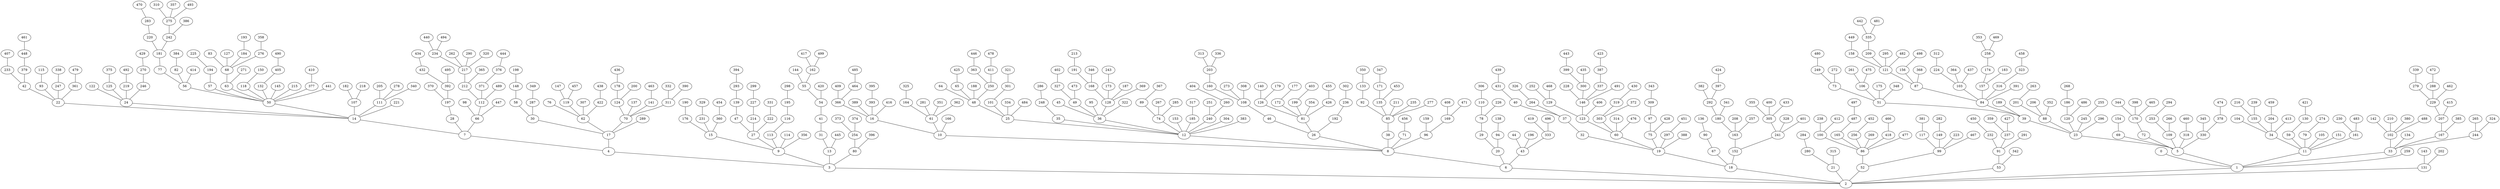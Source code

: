graph DFS_R_grafoDorogovtsev_500  {
0;
1;
2;
3;
4;
7;
14;
22;
42;
233;
407;
379;
448;
461;
93;
115;
247;
338;
361;
479;
24;
122;
125;
375;
219;
492;
246;
270;
429;
50;
56;
77;
181;
220;
283;
470;
242;
275;
310;
357;
493;
386;
82;
384;
414;
57;
194;
225;
63;
68;
83;
127;
184;
193;
276;
358;
271;
118;
150;
132;
405;
490;
145;
215;
377;
410;
441;
107;
182;
218;
111;
205;
278;
340;
221;
28;
197;
370;
392;
432;
434;
495;
66;
98;
112;
212;
217;
234;
440;
494;
262;
290;
320;
365;
371;
376;
444;
489;
447;
17;
30;
58;
148;
198;
287;
349;
62;
76;
119;
147;
457;
307;
422;
438;
70;
124;
178;
436;
200;
137;
141;
463;
311;
332;
390;
289;
9;
15;
176;
190;
231;
329;
360;
454;
27;
47;
139;
293;
394;
214;
227;
299;
222;
331;
113;
116;
195;
298;
114;
356;
13;
31;
41;
54;
55;
144;
162;
417;
499;
420;
445;
80;
254;
373;
374;
396;
6;
8;
10;
16;
366;
409;
464;
485;
389;
393;
395;
416;
61;
164;
325;
281;
351;
362;
166;
12;
25;
48;
64;
65;
425;
188;
250;
363;
446;
411;
478;
101;
301;
321;
334;
484;
35;
248;
286;
36;
45;
49;
327;
402;
473;
95;
128;
168;
191;
213;
346;
173;
243;
187;
369;
322;
74;
89;
367;
267;
285;
153;
185;
317;
240;
251;
260;
404;
304;
383;
26;
46;
108;
160;
203;
313;
336;
273;
308;
81;
126;
140;
179;
172;
177;
199;
403;
354;
426;
455;
192;
236;
302;
38;
85;
92;
133;
350;
135;
171;
347;
453;
211;
235;
277;
71;
456;
96;
159;
169;
408;
471;
20;
29;
78;
110;
306;
226;
94;
138;
43;
44;
196;
333;
419;
496;
18;
19;
32;
37;
40;
431;
439;
264;
326;
60;
123;
129;
252;
468;
146;
228;
300;
399;
443;
435;
337;
387;
423;
491;
406;
303;
319;
430;
372;
314;
476;
75;
97;
309;
343;
428;
297;
451;
388;
67;
90;
136;
152;
163;
180;
292;
382;
397;
424;
341;
208;
257;
241;
305;
355;
400;
433;
328;
401;
21;
280;
284;
315;
52;
86;
100;
238;
412;
165;
487;
497;
256;
452;
269;
418;
466;
477;
99;
117;
381;
149;
282;
223;
467;
53;
91;
232;
450;
237;
359;
427;
291;
342;
131;
143;
202;
5;
23;
39;
51;
73;
249;
480;
272;
106;
261;
475;
175;
348;
84;
87;
121;
158;
449;
209;
335;
442;
481;
295;
482;
156;
498;
368;
103;
224;
312;
364;
437;
157;
174;
258;
353;
469;
183;
316;
323;
458;
391;
189;
88;
201;
263;
206;
352;
120;
186;
268;
486;
245;
255;
296;
69;
154;
72;
170;
344;
398;
465;
109;
253;
294;
266;
318;
460;
330;
345;
378;
474;
11;
34;
104;
155;
216;
239;
204;
459;
413;
59;
130;
421;
79;
274;
105;
151;
161;
230;
483;
33;
102;
142;
210;
380;
488;
134;
167;
207;
229;
279;
339;
288;
472;
462;
415;
385;
244;
265;
324;
259;
0 -- 1;
1 -- 2;
3 -- 2;
4 -- 3;
7 -- 4;
14 -- 7;
22 -- 14;
42 -- 22;
233 -- 42;
407 -- 233;
379 -- 42;
448 -- 379;
461 -- 448;
93 -- 22;
115 -- 93;
247 -- 22;
338 -- 247;
361 -- 22;
479 -- 361;
24 -- 14;
122 -- 24;
125 -- 24;
375 -- 125;
219 -- 24;
492 -- 219;
246 -- 24;
270 -- 246;
429 -- 270;
50 -- 14;
56 -- 50;
77 -- 56;
181 -- 77;
220 -- 181;
283 -- 220;
470 -- 283;
242 -- 181;
275 -- 242;
310 -- 275;
357 -- 275;
493 -- 275;
386 -- 242;
82 -- 56;
384 -- 82;
414 -- 56;
57 -- 50;
194 -- 57;
225 -- 194;
63 -- 50;
68 -- 63;
83 -- 68;
127 -- 68;
184 -- 68;
193 -- 184;
276 -- 68;
358 -- 276;
271 -- 63;
118 -- 50;
150 -- 118;
132 -- 50;
405 -- 132;
490 -- 405;
145 -- 50;
215 -- 50;
377 -- 50;
410 -- 377;
441 -- 50;
107 -- 14;
182 -- 107;
218 -- 107;
111 -- 14;
205 -- 111;
278 -- 111;
340 -- 111;
221 -- 14;
28 -- 7;
197 -- 28;
370 -- 197;
392 -- 197;
432 -- 392;
434 -- 432;
495 -- 392;
66 -- 7;
98 -- 66;
112 -- 66;
212 -- 112;
217 -- 212;
234 -- 217;
440 -- 234;
494 -- 234;
262 -- 217;
290 -- 217;
320 -- 217;
365 -- 212;
371 -- 112;
376 -- 371;
444 -- 376;
489 -- 112;
447 -- 66;
17 -- 4;
30 -- 17;
58 -- 30;
148 -- 58;
198 -- 148;
287 -- 30;
349 -- 287;
62 -- 17;
76 -- 62;
119 -- 62;
147 -- 119;
457 -- 119;
307 -- 62;
422 -- 62;
438 -- 422;
70 -- 17;
124 -- 70;
178 -- 124;
436 -- 178;
200 -- 124;
137 -- 70;
141 -- 70;
463 -- 141;
311 -- 70;
332 -- 311;
390 -- 311;
289 -- 17;
9 -- 3;
15 -- 9;
176 -- 15;
190 -- 176;
231 -- 15;
329 -- 231;
360 -- 15;
454 -- 360;
27 -- 9;
47 -- 27;
139 -- 47;
293 -- 139;
394 -- 293;
214 -- 27;
227 -- 214;
299 -- 227;
222 -- 27;
331 -- 222;
113 -- 9;
116 -- 113;
195 -- 116;
298 -- 195;
114 -- 9;
356 -- 9;
13 -- 3;
31 -- 13;
41 -- 31;
54 -- 41;
55 -- 54;
144 -- 55;
162 -- 55;
417 -- 162;
499 -- 162;
420 -- 54;
445 -- 13;
80 -- 3;
254 -- 80;
373 -- 254;
374 -- 254;
396 -- 80;
6 -- 2;
8 -- 6;
10 -- 8;
16 -- 10;
366 -- 16;
409 -- 366;
464 -- 366;
485 -- 464;
389 -- 16;
393 -- 16;
395 -- 393;
416 -- 16;
61 -- 10;
164 -- 61;
325 -- 164;
281 -- 61;
351 -- 61;
362 -- 61;
166 -- 10;
12 -- 8;
25 -- 12;
48 -- 25;
64 -- 48;
65 -- 48;
425 -- 65;
188 -- 48;
250 -- 48;
363 -- 250;
446 -- 363;
411 -- 250;
478 -- 411;
101 -- 25;
301 -- 101;
321 -- 301;
334 -- 25;
484 -- 25;
35 -- 12;
248 -- 35;
286 -- 248;
36 -- 12;
45 -- 36;
49 -- 36;
327 -- 49;
402 -- 327;
473 -- 49;
95 -- 36;
128 -- 36;
168 -- 128;
191 -- 168;
213 -- 191;
346 -- 168;
173 -- 128;
243 -- 173;
187 -- 128;
369 -- 128;
322 -- 36;
74 -- 12;
89 -- 74;
367 -- 89;
267 -- 74;
285 -- 74;
153 -- 12;
185 -- 12;
317 -- 185;
240 -- 12;
251 -- 240;
260 -- 240;
404 -- 260;
304 -- 12;
383 -- 12;
26 -- 8;
46 -- 26;
108 -- 46;
160 -- 108;
203 -- 160;
313 -- 203;
336 -- 203;
273 -- 108;
308 -- 108;
81 -- 26;
126 -- 81;
140 -- 126;
179 -- 126;
172 -- 81;
177 -- 172;
199 -- 81;
403 -- 199;
354 -- 81;
426 -- 81;
455 -- 426;
192 -- 26;
236 -- 192;
302 -- 236;
38 -- 8;
85 -- 38;
92 -- 85;
133 -- 92;
350 -- 133;
135 -- 85;
171 -- 135;
347 -- 171;
453 -- 135;
211 -- 85;
235 -- 85;
277 -- 85;
71 -- 8;
456 -- 71;
96 -- 8;
159 -- 96;
169 -- 96;
408 -- 169;
471 -- 169;
20 -- 6;
29 -- 20;
78 -- 29;
110 -- 78;
306 -- 110;
226 -- 78;
94 -- 20;
138 -- 94;
43 -- 6;
44 -- 43;
196 -- 43;
333 -- 43;
419 -- 333;
496 -- 333;
18 -- 2;
19 -- 18;
32 -- 19;
37 -- 32;
40 -- 37;
431 -- 40;
439 -- 431;
264 -- 37;
326 -- 264;
60 -- 19;
123 -- 60;
129 -- 123;
252 -- 129;
468 -- 129;
146 -- 123;
228 -- 146;
300 -- 146;
399 -- 300;
443 -- 399;
435 -- 300;
337 -- 146;
387 -- 337;
423 -- 387;
491 -- 146;
406 -- 123;
303 -- 60;
319 -- 303;
430 -- 319;
372 -- 303;
314 -- 60;
476 -- 60;
75 -- 19;
97 -- 75;
309 -- 97;
343 -- 309;
428 -- 75;
297 -- 19;
451 -- 297;
388 -- 19;
67 -- 18;
90 -- 67;
136 -- 90;
152 -- 18;
163 -- 152;
180 -- 163;
292 -- 180;
382 -- 292;
397 -- 292;
424 -- 397;
341 -- 180;
208 -- 163;
257 -- 163;
241 -- 152;
305 -- 241;
355 -- 305;
400 -- 305;
433 -- 305;
328 -- 241;
401 -- 241;
21 -- 2;
280 -- 21;
284 -- 280;
315 -- 21;
52 -- 2;
86 -- 52;
100 -- 86;
238 -- 100;
412 -- 100;
165 -- 86;
487 -- 165;
497 -- 487;
256 -- 86;
452 -- 256;
269 -- 86;
418 -- 86;
466 -- 418;
477 -- 86;
99 -- 52;
117 -- 99;
381 -- 117;
149 -- 99;
282 -- 149;
223 -- 99;
467 -- 99;
53 -- 2;
91 -- 53;
232 -- 91;
450 -- 232;
237 -- 91;
359 -- 237;
427 -- 237;
291 -- 91;
342 -- 53;
131 -- 2;
143 -- 131;
202 -- 131;
5 -- 1;
23 -- 5;
39 -- 23;
51 -- 39;
73 -- 51;
249 -- 73;
480 -- 249;
272 -- 73;
106 -- 51;
261 -- 106;
475 -- 106;
175 -- 51;
348 -- 51;
84 -- 39;
87 -- 84;
121 -- 87;
158 -- 121;
449 -- 158;
209 -- 121;
335 -- 209;
442 -- 335;
481 -- 335;
295 -- 121;
482 -- 121;
156 -- 87;
498 -- 156;
368 -- 87;
103 -- 84;
224 -- 103;
312 -- 224;
364 -- 103;
437 -- 103;
157 -- 84;
174 -- 157;
258 -- 174;
353 -- 258;
469 -- 258;
183 -- 157;
316 -- 84;
323 -- 316;
458 -- 323;
391 -- 84;
189 -- 39;
88 -- 23;
201 -- 88;
263 -- 201;
206 -- 88;
352 -- 88;
120 -- 23;
186 -- 120;
268 -- 186;
486 -- 120;
245 -- 23;
255 -- 245;
296 -- 23;
69 -- 5;
154 -- 69;
72 -- 5;
170 -- 72;
344 -- 170;
398 -- 170;
465 -- 170;
109 -- 5;
253 -- 109;
294 -- 253;
266 -- 109;
318 -- 5;
460 -- 318;
330 -- 5;
345 -- 330;
378 -- 330;
474 -- 378;
11 -- 1;
34 -- 11;
104 -- 34;
155 -- 34;
216 -- 155;
239 -- 155;
204 -- 34;
459 -- 204;
413 -- 34;
59 -- 11;
130 -- 59;
421 -- 130;
79 -- 11;
274 -- 79;
105 -- 11;
151 -- 11;
161 -- 11;
230 -- 161;
483 -- 161;
33 -- 1;
102 -- 33;
142 -- 102;
210 -- 102;
380 -- 102;
488 -- 102;
134 -- 33;
167 -- 33;
207 -- 167;
229 -- 207;
279 -- 229;
339 -- 279;
288 -- 229;
472 -- 288;
462 -- 229;
415 -- 207;
385 -- 167;
244 -- 33;
265 -- 244;
324 -- 244;
259 -- 1;
}